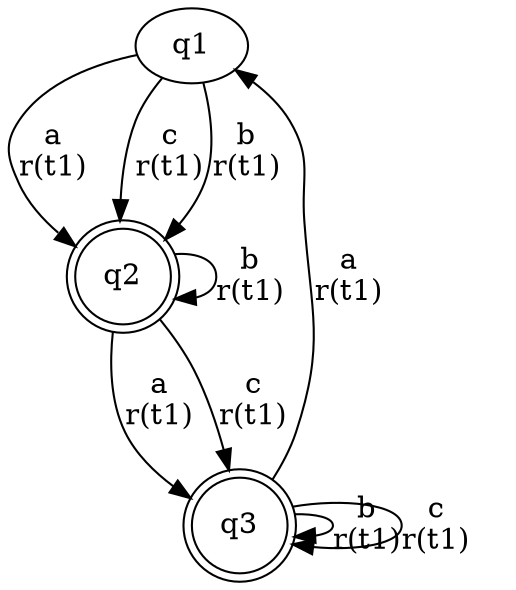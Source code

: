 digraph "tests_1/test29/solution301/solution" {
	q1[label=q1]
	q2[label=q2 shape=doublecircle]
	q3[label=q3 shape=doublecircle]
	q1 -> q2[label="a\nr(t1)\n"]
	q2 -> q3[label="a\nr(t1)\n"]
	q3 -> q3[label="b\nr(t1)\n"]
	q3 -> q3[label="c\nr(t1)\n"]
	q3 -> q1[label="a\nr(t1)\n"]
	q2 -> q3[label="c\nr(t1)\n"]
	q2 -> q2[label="b\nr(t1)\n"]
	q1 -> q2[label="c\nr(t1)\n"]
	q1 -> q2[label="b\nr(t1)\n"]
}

